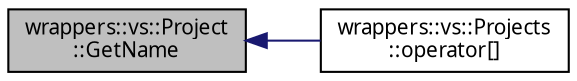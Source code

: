 digraph "wrappers::vs::Project::GetName"
{
 // INTERACTIVE_SVG=YES
  edge [fontname="Verdana",fontsize="10",labelfontname="Verdana",labelfontsize="10"];
  node [fontname="Verdana",fontsize="10",shape=record];
  rankdir="LR";
  Node1 [label="wrappers::vs::Project\l::GetName",height=0.2,width=0.4,color="black", fillcolor="grey75", style="filled", fontcolor="black"];
  Node1 -> Node2 [dir="back",color="midnightblue",fontsize="10",style="solid",fontname="Verdana"];
  Node2 [label="wrappers::vs::Projects\l::operator[]",height=0.2,width=0.4,color="black", fillcolor="white", style="filled",URL="$classwrappers_1_1vs_1_1_projects.html#a2dbc8a80d89c833cefefbcb6ef068b88",tooltip="Поиск проекта по имени. "];
}
